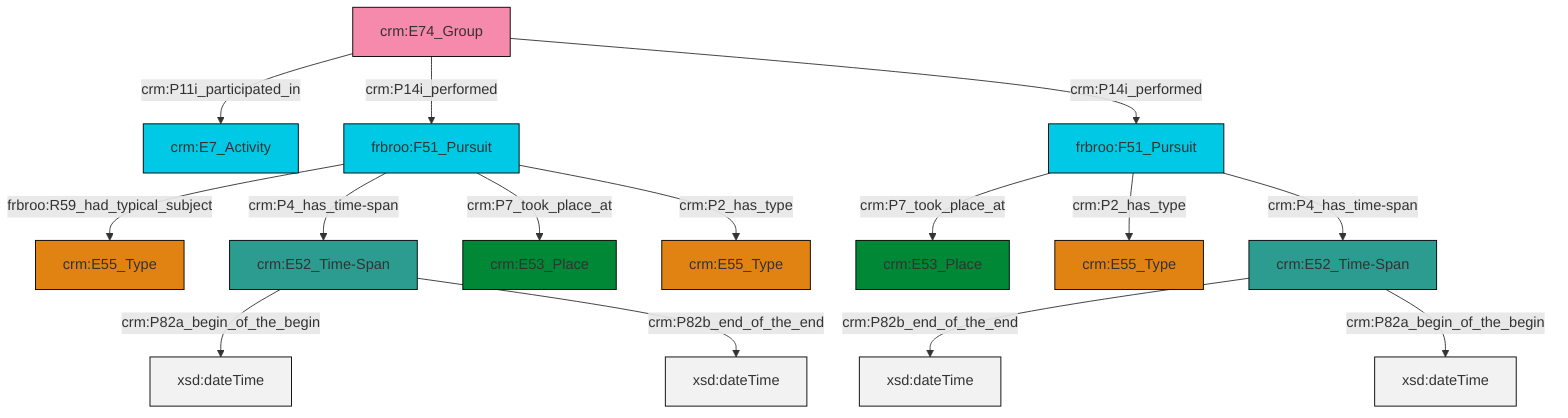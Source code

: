 graph TD
classDef Literal fill:#f2f2f2,stroke:#000000;
classDef CRM_Entity fill:#FFFFFF,stroke:#000000;
classDef Temporal_Entity fill:#00C9E6, stroke:#000000;
classDef Type fill:#E18312, stroke:#000000;
classDef Time-Span fill:#2C9C91, stroke:#000000;
classDef Appellation fill:#FFEB7F, stroke:#000000;
classDef Place fill:#008836, stroke:#000000;
classDef Persistent_Item fill:#B266B2, stroke:#000000;
classDef Conceptual_Object fill:#FFD700, stroke:#000000;
classDef Physical_Thing fill:#D2B48C, stroke:#000000;
classDef Actor fill:#f58aad, stroke:#000000;
classDef PC_Classes fill:#4ce600, stroke:#000000;
classDef Multi fill:#cccccc,stroke:#000000;

0["crm:E74_Group"]:::Actor -->|crm:P11i_participated_in| 1["crm:E7_Activity"]:::Temporal_Entity
10["crm:E52_Time-Span"]:::Time-Span -->|crm:P82a_begin_of_the_begin| 11[xsd:dateTime]:::Literal
10["crm:E52_Time-Span"]:::Time-Span -->|crm:P82b_end_of_the_end| 12[xsd:dateTime]:::Literal
13["frbroo:F51_Pursuit"]:::Temporal_Entity -->|frbroo:R59_had_typical_subject| 2["crm:E55_Type"]:::Type
0["crm:E74_Group"]:::Actor -->|crm:P14i_performed| 13["frbroo:F51_Pursuit"]:::Temporal_Entity
13["frbroo:F51_Pursuit"]:::Temporal_Entity -->|crm:P4_has_time-span| 10["crm:E52_Time-Span"]:::Time-Span
15["frbroo:F51_Pursuit"]:::Temporal_Entity -->|crm:P7_took_place_at| 16["crm:E53_Place"]:::Place
15["frbroo:F51_Pursuit"]:::Temporal_Entity -->|crm:P2_has_type| 4["crm:E55_Type"]:::Type
8["crm:E52_Time-Span"]:::Time-Span -->|crm:P82b_end_of_the_end| 24[xsd:dateTime]:::Literal
15["frbroo:F51_Pursuit"]:::Temporal_Entity -->|crm:P4_has_time-span| 8["crm:E52_Time-Span"]:::Time-Span
13["frbroo:F51_Pursuit"]:::Temporal_Entity -->|crm:P7_took_place_at| 6["crm:E53_Place"]:::Place
0["crm:E74_Group"]:::Actor -->|crm:P14i_performed| 15["frbroo:F51_Pursuit"]:::Temporal_Entity
8["crm:E52_Time-Span"]:::Time-Span -->|crm:P82a_begin_of_the_begin| 26[xsd:dateTime]:::Literal
13["frbroo:F51_Pursuit"]:::Temporal_Entity -->|crm:P2_has_type| 21["crm:E55_Type"]:::Type